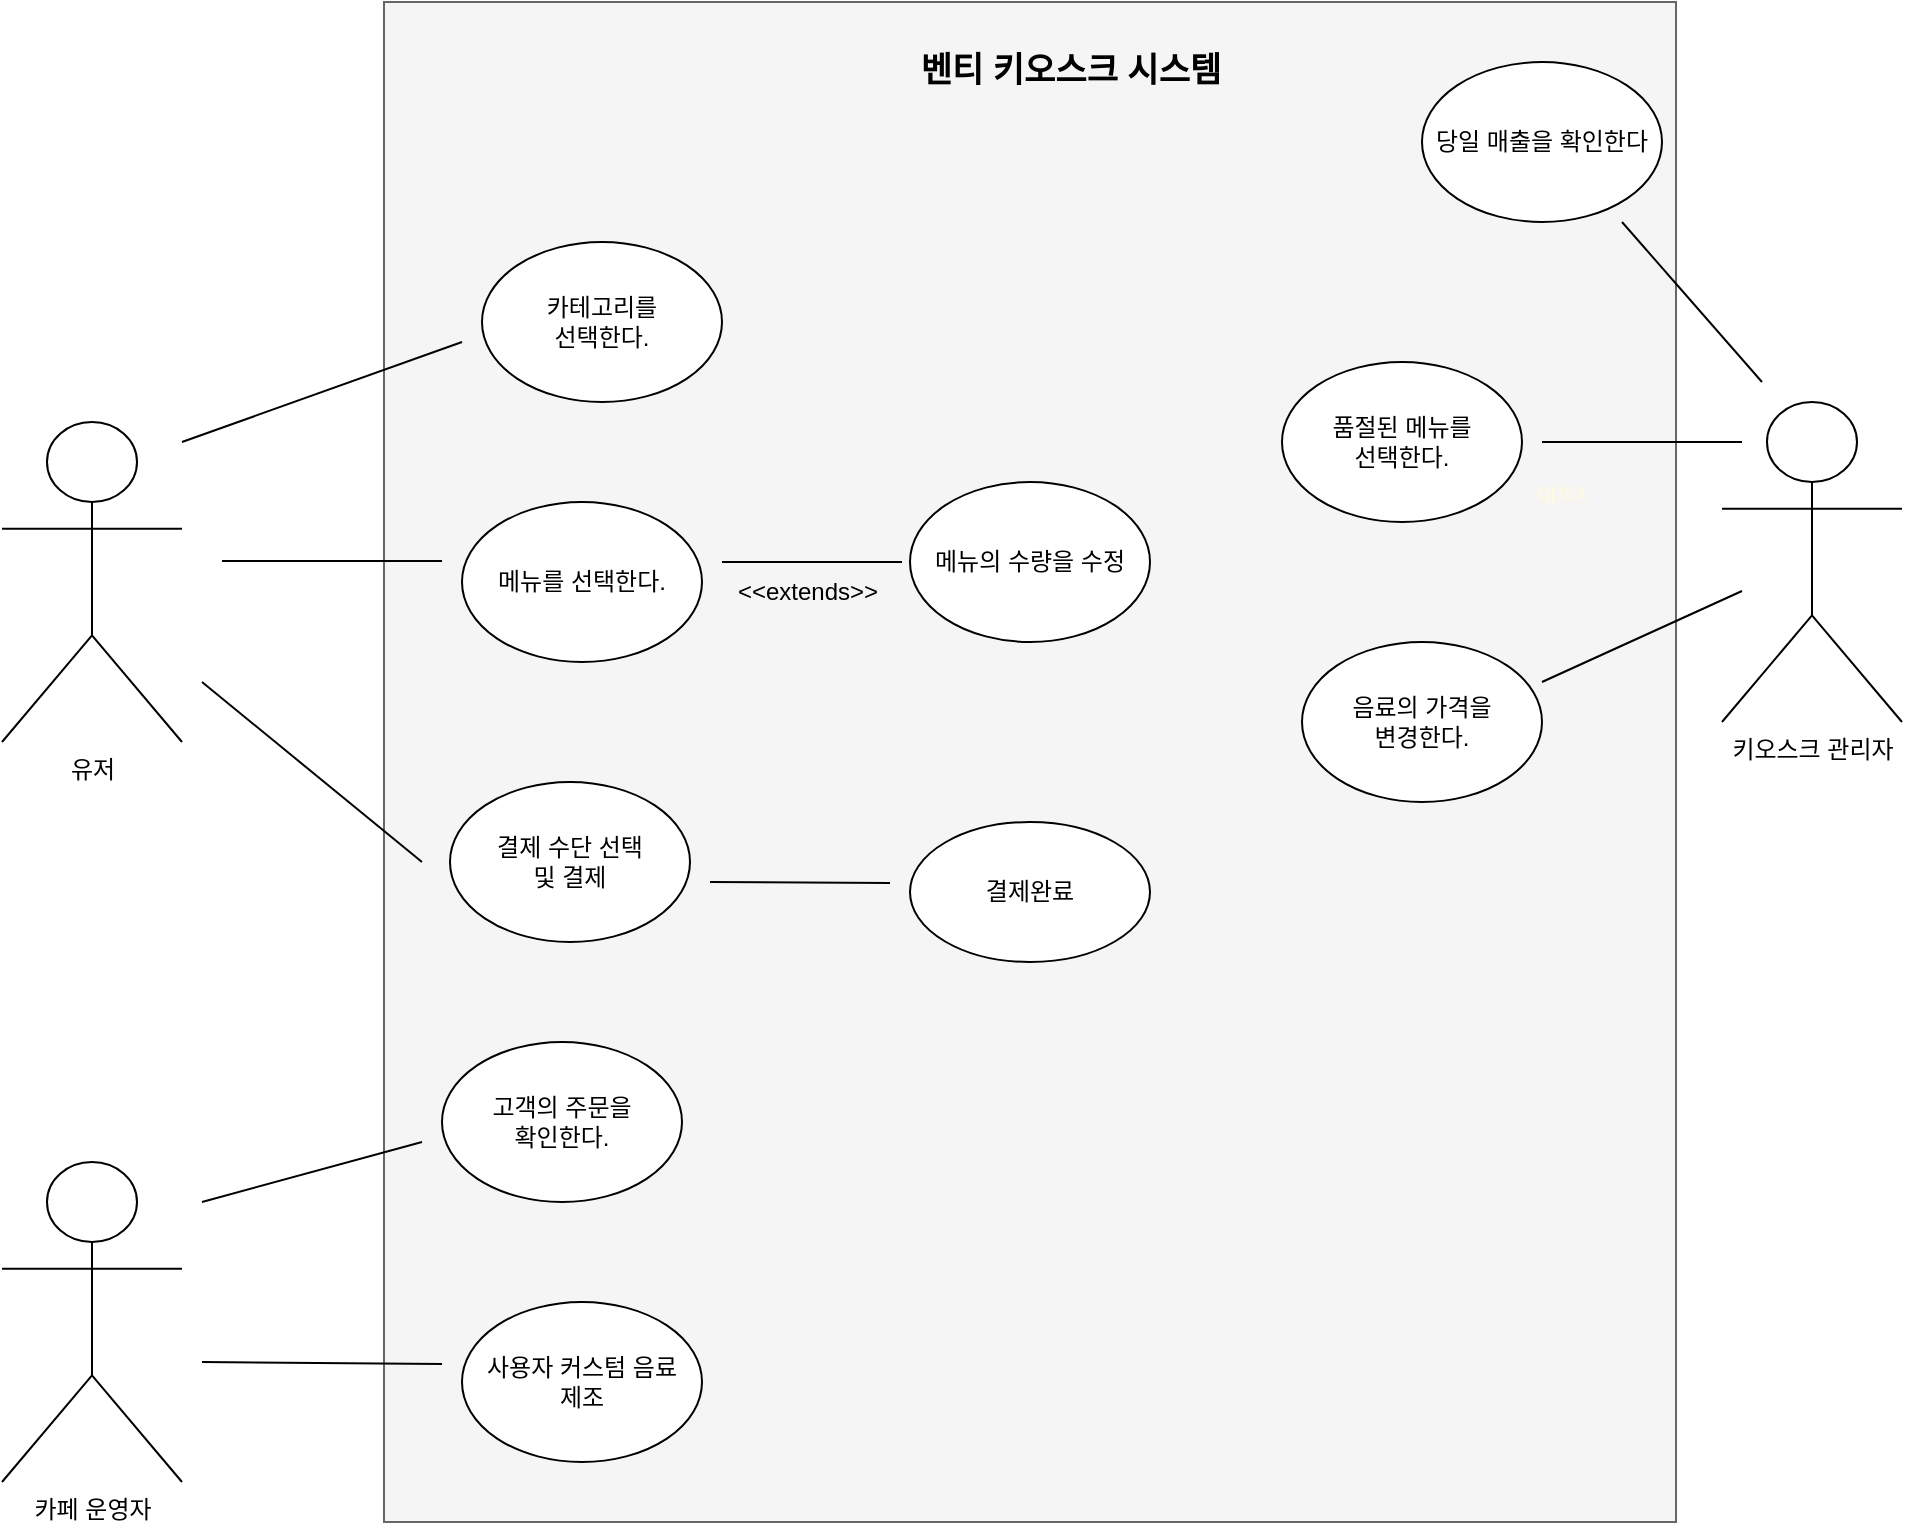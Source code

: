 <mxfile version="20.8.16" type="device"><diagram name="페이지-1" id="GQRVh8l2aQAFALmVs37O"><mxGraphModel dx="1967" dy="1392" grid="1" gridSize="10" guides="1" tooltips="1" connect="1" arrows="1" fold="1" page="1" pageScale="1" pageWidth="827" pageHeight="1169" math="0" shadow="0"><root><mxCell id="0"/><mxCell id="1" parent="0"/><mxCell id="ysCBVFn7prJUgN6N1maD-52" value="" style="whiteSpace=wrap;html=1;strokeColor=#666666;fontColor=#333333;fillColor=#f5f5f5;" vertex="1" parent="1"><mxGeometry x="91" y="30" width="646" height="760" as="geometry"/></mxCell><mxCell id="ysCBVFn7prJUgN6N1maD-20" style="rounded=0;orthogonalLoop=1;jettySize=auto;html=1;endArrow=none;endFill=0;" edge="1" parent="1"><mxGeometry relative="1" as="geometry"><mxPoint x="-10" y="250" as="sourcePoint"/><mxPoint x="130" y="200" as="targetPoint"/></mxGeometry></mxCell><mxCell id="ysCBVFn7prJUgN6N1maD-1" value="유저" style="shape=umlActor;verticalLabelPosition=bottom;verticalAlign=top;html=1;outlineConnect=0;" vertex="1" parent="1"><mxGeometry x="-100" y="240" width="90" height="160" as="geometry"/></mxCell><mxCell id="ysCBVFn7prJUgN6N1maD-3" value="카테고리를 &lt;br&gt;선택한다." style="ellipse;whiteSpace=wrap;html=1;" vertex="1" parent="1"><mxGeometry x="140" y="150" width="120" height="80" as="geometry"/></mxCell><mxCell id="ysCBVFn7prJUgN6N1maD-4" value="메뉴를 선택한다." style="ellipse;whiteSpace=wrap;html=1;" vertex="1" parent="1"><mxGeometry x="130" y="280" width="120" height="80" as="geometry"/></mxCell><mxCell id="ysCBVFn7prJUgN6N1maD-7" value="메뉴의 수량을 수정" style="ellipse;whiteSpace=wrap;html=1;" vertex="1" parent="1"><mxGeometry x="354" y="270" width="120" height="80" as="geometry"/></mxCell><mxCell id="ysCBVFn7prJUgN6N1maD-8" value="결제 수단 선택 &lt;br&gt;및 결제" style="ellipse;whiteSpace=wrap;html=1;" vertex="1" parent="1"><mxGeometry x="124" y="420" width="120" height="80" as="geometry"/></mxCell><mxCell id="ysCBVFn7prJUgN6N1maD-17" value="품절된 메뉴를 &lt;br&gt;선택한다." style="ellipse;whiteSpace=wrap;html=1;" vertex="1" parent="1"><mxGeometry x="540" y="210" width="120" height="80" as="geometry"/></mxCell><mxCell id="ysCBVFn7prJUgN6N1maD-19" value="키오스크 관리자" style="shape=umlActor;verticalLabelPosition=bottom;verticalAlign=top;html=1;outlineConnect=0;" vertex="1" parent="1"><mxGeometry x="760" y="230" width="90" height="160" as="geometry"/></mxCell><mxCell id="ysCBVFn7prJUgN6N1maD-21" style="rounded=0;orthogonalLoop=1;jettySize=auto;html=1;endArrow=none;endFill=0;" edge="1" parent="1"><mxGeometry relative="1" as="geometry"><mxPoint x="10" y="309.5" as="sourcePoint"/><mxPoint x="120" y="309.5" as="targetPoint"/><Array as="points"><mxPoint x="70" y="309.5"/></Array></mxGeometry></mxCell><mxCell id="ysCBVFn7prJUgN6N1maD-24" style="rounded=0;orthogonalLoop=1;jettySize=auto;html=1;endArrow=none;endFill=0;" edge="1" parent="1"><mxGeometry relative="1" as="geometry"><mxPoint y="370" as="sourcePoint"/><mxPoint x="110" y="460" as="targetPoint"/></mxGeometry></mxCell><mxCell id="ysCBVFn7prJUgN6N1maD-26" style="rounded=0;orthogonalLoop=1;jettySize=auto;html=1;endArrow=none;endFill=0;" edge="1" parent="1"><mxGeometry relative="1" as="geometry"><mxPoint x="670" y="250" as="sourcePoint"/><mxPoint x="770" y="250" as="targetPoint"/></mxGeometry></mxCell><mxCell id="ysCBVFn7prJUgN6N1maD-28" value="당일 매출을 확인한다" style="ellipse;whiteSpace=wrap;html=1;" vertex="1" parent="1"><mxGeometry x="610" y="60" width="120" height="80" as="geometry"/></mxCell><mxCell id="ysCBVFn7prJUgN6N1maD-29" style="rounded=0;orthogonalLoop=1;jettySize=auto;html=1;endArrow=none;endFill=0;" edge="1" parent="1"><mxGeometry relative="1" as="geometry"><mxPoint x="710" y="140" as="sourcePoint"/><mxPoint x="780" y="220" as="targetPoint"/></mxGeometry></mxCell><mxCell id="ysCBVFn7prJUgN6N1maD-38" value="결제완료" style="ellipse;whiteSpace=wrap;html=1;" vertex="1" parent="1"><mxGeometry x="354" y="440" width="120" height="70" as="geometry"/></mxCell><mxCell id="ysCBVFn7prJUgN6N1maD-39" style="edgeStyle=none;rounded=0;orthogonalLoop=1;jettySize=auto;html=1;entryX=0.5;entryY=0;entryDx=0;entryDy=0;dashed=1;endArrow=classic;endFill=1;" edge="1" parent="1" source="ysCBVFn7prJUgN6N1maD-38" target="ysCBVFn7prJUgN6N1maD-38"><mxGeometry relative="1" as="geometry"/></mxCell><mxCell id="ysCBVFn7prJUgN6N1maD-40" style="rounded=0;orthogonalLoop=1;jettySize=auto;html=1;endArrow=none;endFill=0;" edge="1" parent="1"><mxGeometry relative="1" as="geometry"><mxPoint x="254" y="470" as="sourcePoint"/><mxPoint x="344" y="470.5" as="targetPoint"/></mxGeometry></mxCell><mxCell id="ysCBVFn7prJUgN6N1maD-42" style="rounded=0;orthogonalLoop=1;jettySize=auto;html=1;endArrow=none;endFill=0;" edge="1" parent="1"><mxGeometry relative="1" as="geometry"><mxPoint x="260" y="310" as="sourcePoint"/><mxPoint x="350" y="310" as="targetPoint"/></mxGeometry></mxCell><mxCell id="ysCBVFn7prJUgN6N1maD-43" value="&amp;lt;&amp;lt;extends&amp;gt;&amp;gt;" style="text;strokeColor=none;align=center;fillColor=none;html=1;verticalAlign=middle;whiteSpace=wrap;rounded=0;" vertex="1" parent="1"><mxGeometry x="273" y="310" width="60" height="30" as="geometry"/></mxCell><mxCell id="ysCBVFn7prJUgN6N1maD-44" value="고객의 주문을 &lt;br&gt;확인한다." style="ellipse;whiteSpace=wrap;html=1;" vertex="1" parent="1"><mxGeometry x="120" y="550" width="120" height="80" as="geometry"/></mxCell><mxCell id="ysCBVFn7prJUgN6N1maD-46" value="카페 운영자" style="shape=umlActor;verticalLabelPosition=bottom;verticalAlign=top;html=1;outlineConnect=0;" vertex="1" parent="1"><mxGeometry x="-100" y="610" width="90" height="160" as="geometry"/></mxCell><mxCell id="ysCBVFn7prJUgN6N1maD-47" style="rounded=0;orthogonalLoop=1;jettySize=auto;html=1;endArrow=none;endFill=0;" edge="1" parent="1"><mxGeometry relative="1" as="geometry"><mxPoint y="630" as="sourcePoint"/><mxPoint x="110" y="600" as="targetPoint"/></mxGeometry></mxCell><mxCell id="ysCBVFn7prJUgN6N1maD-48" value="사용자 커스텀 음료&lt;br&gt;제조" style="ellipse;whiteSpace=wrap;html=1;" vertex="1" parent="1"><mxGeometry x="130" y="680" width="120" height="80" as="geometry"/></mxCell><mxCell id="ysCBVFn7prJUgN6N1maD-49" style="rounded=0;orthogonalLoop=1;jettySize=auto;html=1;endArrow=none;endFill=0;" edge="1" parent="1"><mxGeometry relative="1" as="geometry"><mxPoint y="710" as="sourcePoint"/><mxPoint x="120" y="711" as="targetPoint"/></mxGeometry></mxCell><mxCell id="ysCBVFn7prJUgN6N1maD-50" value="음료의 가격을&lt;br&gt;변경한다." style="ellipse;whiteSpace=wrap;html=1;" vertex="1" parent="1"><mxGeometry x="550" y="350" width="120" height="80" as="geometry"/></mxCell><mxCell id="ysCBVFn7prJUgN6N1maD-51" style="rounded=0;orthogonalLoop=1;jettySize=auto;html=1;endArrow=none;endFill=0;" edge="1" parent="1"><mxGeometry relative="1" as="geometry"><mxPoint x="670" y="370" as="sourcePoint"/><mxPoint x="770" y="324.5" as="targetPoint"/></mxGeometry></mxCell><mxCell id="ysCBVFn7prJUgN6N1maD-54" value="qpsx" style="text;strokeColor=none;align=center;fillColor=none;html=1;verticalAlign=middle;whiteSpace=wrap;rounded=0;fontColor=#FEFAE0;" vertex="1" parent="1"><mxGeometry x="650" y="260" width="60" height="30" as="geometry"/></mxCell><mxCell id="ysCBVFn7prJUgN6N1maD-55" value="&lt;font color=&quot;#000000&quot; style=&quot;font-size: 17px;&quot;&gt;&lt;b style=&quot;font-size: 17px;&quot;&gt;벤티 키오스크 시스템&lt;/b&gt;&lt;/font&gt;" style="text;strokeColor=none;align=center;fillColor=none;html=1;verticalAlign=middle;whiteSpace=wrap;rounded=0;fontColor=#FEFAE0;fontSize=17;" vertex="1" parent="1"><mxGeometry x="329" y="50" width="211" height="30" as="geometry"/></mxCell></root></mxGraphModel></diagram></mxfile>